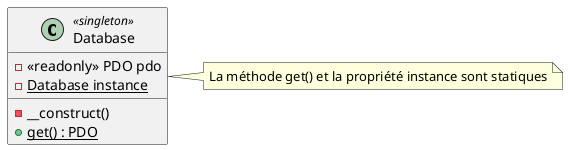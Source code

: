 @startuml

class Database <<singleton>> {
  - <<readonly>> PDO pdo
  - {static} Database instance
  - __construct()
  + {static} get() : PDO
}

note right of Database : La méthode get() et la propriété instance sont statiques

@enduml